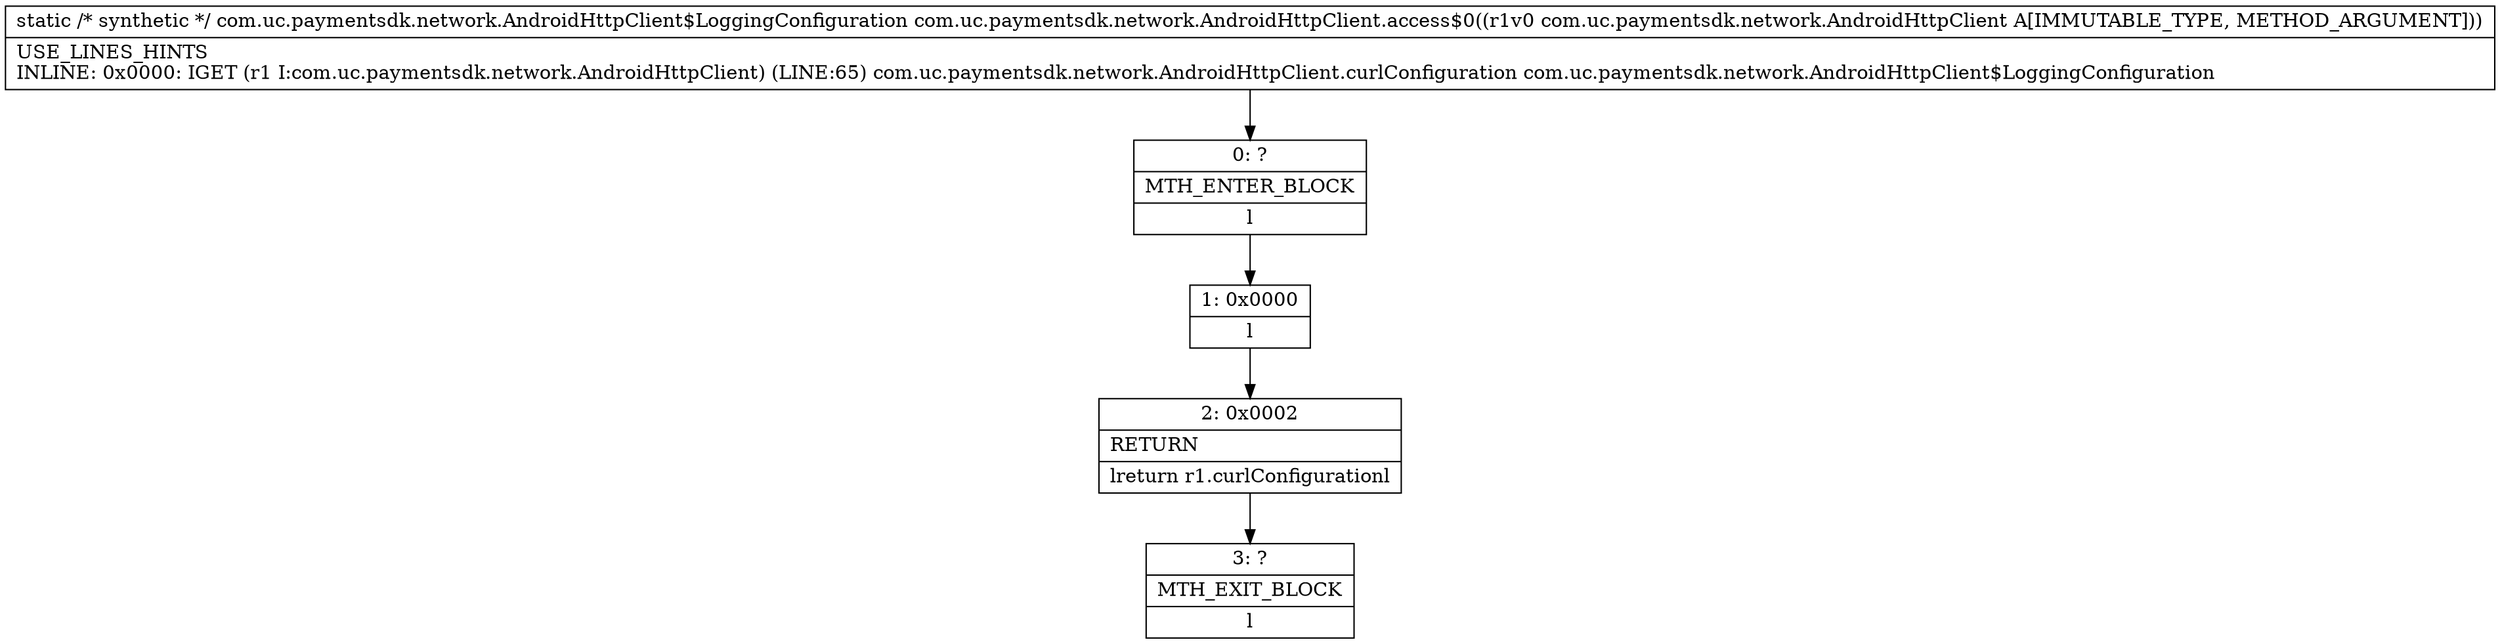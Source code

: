 digraph "CFG forcom.uc.paymentsdk.network.AndroidHttpClient.access$0(Lcom\/uc\/paymentsdk\/network\/AndroidHttpClient;)Lcom\/uc\/paymentsdk\/network\/AndroidHttpClient$LoggingConfiguration;" {
Node_0 [shape=record,label="{0\:\ ?|MTH_ENTER_BLOCK\l|l}"];
Node_1 [shape=record,label="{1\:\ 0x0000|l}"];
Node_2 [shape=record,label="{2\:\ 0x0002|RETURN\l|lreturn r1.curlConfigurationl}"];
Node_3 [shape=record,label="{3\:\ ?|MTH_EXIT_BLOCK\l|l}"];
MethodNode[shape=record,label="{static \/* synthetic *\/ com.uc.paymentsdk.network.AndroidHttpClient$LoggingConfiguration com.uc.paymentsdk.network.AndroidHttpClient.access$0((r1v0 com.uc.paymentsdk.network.AndroidHttpClient A[IMMUTABLE_TYPE, METHOD_ARGUMENT]))  | USE_LINES_HINTS\lINLINE: 0x0000: IGET (r1 I:com.uc.paymentsdk.network.AndroidHttpClient) (LINE:65) com.uc.paymentsdk.network.AndroidHttpClient.curlConfiguration com.uc.paymentsdk.network.AndroidHttpClient$LoggingConfiguration\l}"];
MethodNode -> Node_0;
Node_0 -> Node_1;
Node_1 -> Node_2;
Node_2 -> Node_3;
}


